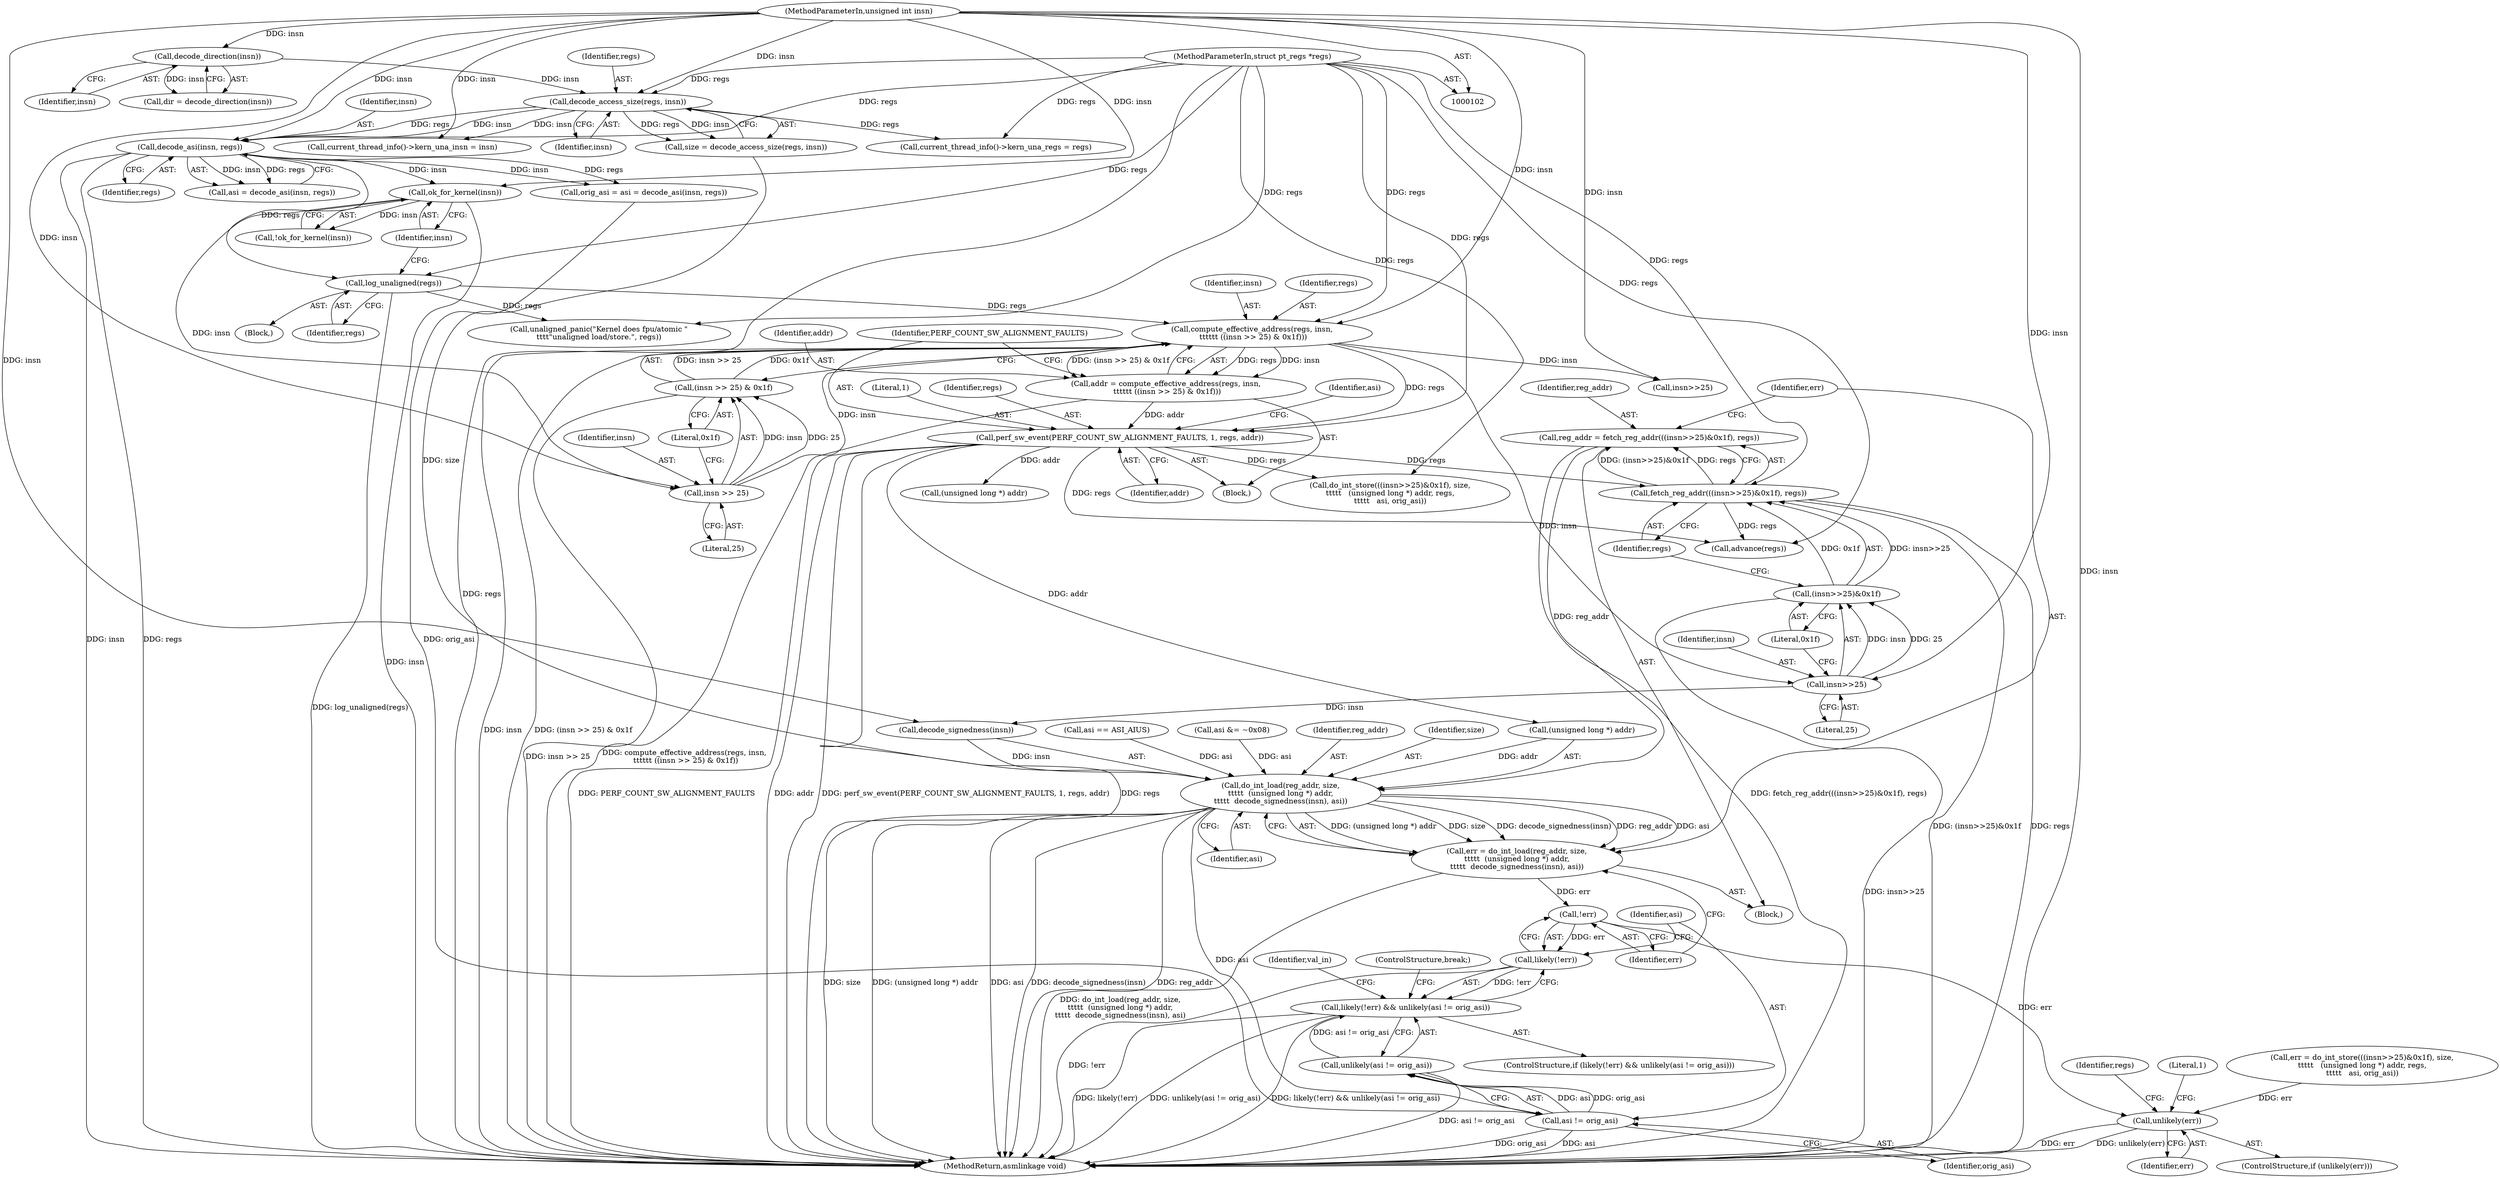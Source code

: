 digraph "0_linux_a8b0ca17b80e92faab46ee7179ba9e99ccb61233_39@pointer" {
"1000203" [label="(Call,reg_addr = fetch_reg_addr(((insn>>25)&0x1f), regs))"];
"1000205" [label="(Call,fetch_reg_addr(((insn>>25)&0x1f), regs))"];
"1000206" [label="(Call,(insn>>25)&0x1f)"];
"1000207" [label="(Call,insn>>25)"];
"1000172" [label="(Call,compute_effective_address(regs, insn,\n \t\t\t\t\t\t ((insn >> 25) & 0x1f)))"];
"1000144" [label="(Call,log_unaligned(regs))"];
"1000133" [label="(Call,decode_asi(insn, regs))"];
"1000104" [label="(MethodParameterIn,unsigned int insn)"];
"1000114" [label="(Call,decode_access_size(regs, insn))"];
"1000103" [label="(MethodParameterIn,struct pt_regs *regs)"];
"1000109" [label="(Call,decode_direction(insn))"];
"1000176" [label="(Call,insn >> 25)"];
"1000149" [label="(Call,ok_for_kernel(insn))"];
"1000175" [label="(Call,(insn >> 25) & 0x1f)"];
"1000180" [label="(Call,perf_sw_event(PERF_COUNT_SW_ALIGNMENT_FAULTS, 1, regs, addr))"];
"1000170" [label="(Call,addr = compute_effective_address(regs, insn,\n \t\t\t\t\t\t ((insn >> 25) & 0x1f)))"];
"1000214" [label="(Call,do_int_load(reg_addr, size,\n\t\t\t\t\t  (unsigned long *) addr,\n\t\t\t\t\t  decode_signedness(insn), asi))"];
"1000212" [label="(Call,err = do_int_load(reg_addr, size,\n\t\t\t\t\t  (unsigned long *) addr,\n\t\t\t\t\t  decode_signedness(insn), asi))"];
"1000226" [label="(Call,!err)"];
"1000225" [label="(Call,likely(!err))"];
"1000224" [label="(Call,likely(!err) && unlikely(asi != orig_asi))"];
"1000289" [label="(Call,unlikely(err))"];
"1000229" [label="(Call,asi != orig_asi)"];
"1000228" [label="(Call,unlikely(asi != orig_asi))"];
"1000290" [label="(Identifier,err)"];
"1000105" [label="(Block,)"];
"1000203" [label="(Call,reg_addr = fetch_reg_addr(((insn>>25)&0x1f), regs))"];
"1000145" [label="(Identifier,regs)"];
"1000131" [label="(Call,asi = decode_asi(insn, regs))"];
"1000172" [label="(Call,compute_effective_address(regs, insn,\n \t\t\t\t\t\t ((insn >> 25) & 0x1f)))"];
"1000209" [label="(Literal,25)"];
"1000115" [label="(Identifier,regs)"];
"1000119" [label="(Call,current_thread_info()->kern_una_regs = regs)"];
"1000183" [label="(Identifier,regs)"];
"1000186" [label="(Identifier,asi)"];
"1000278" [label="(Call,(unsigned long *) addr)"];
"1000212" [label="(Call,err = do_int_load(reg_addr, size,\n\t\t\t\t\t  (unsigned long *) addr,\n\t\t\t\t\t  decode_signedness(insn), asi))"];
"1000222" [label="(Identifier,asi)"];
"1000224" [label="(Call,likely(!err) && unlikely(asi != orig_asi))"];
"1000235" [label="(Identifier,val_in)"];
"1000170" [label="(Call,addr = compute_effective_address(regs, insn,\n \t\t\t\t\t\t ((insn >> 25) & 0x1f)))"];
"1000160" [label="(Call,unaligned_panic(\"Kernel does fpu/atomic \"\n\t\t\t\t\"unaligned load/store.\", regs))"];
"1000137" [label="(Call,asi == ASI_AIUS)"];
"1000150" [label="(Identifier,insn)"];
"1000296" [label="(MethodReturn,asmlinkage void)"];
"1000288" [label="(ControlStructure,if (unlikely(err)))"];
"1000206" [label="(Call,(insn>>25)&0x1f)"];
"1000175" [label="(Call,(insn >> 25) & 0x1f)"];
"1000295" [label="(Identifier,regs)"];
"1000204" [label="(Identifier,reg_addr)"];
"1000271" [label="(Call,do_int_store(((insn>>25)&0x1f), size,\n\t\t\t\t\t   (unsigned long *) addr, regs,\n\t\t\t\t\t   asi, orig_asi))"];
"1000144" [label="(Call,log_unaligned(regs))"];
"1000176" [label="(Call,insn >> 25)"];
"1000124" [label="(Call,current_thread_info()->kern_una_insn = insn)"];
"1000226" [label="(Call,!err)"];
"1000273" [label="(Call,insn>>25)"];
"1000177" [label="(Identifier,insn)"];
"1000114" [label="(Call,decode_access_size(regs, insn))"];
"1000166" [label="(Block,)"];
"1000181" [label="(Identifier,PERF_COUNT_SW_ALIGNMENT_FAULTS)"];
"1000134" [label="(Identifier,insn)"];
"1000180" [label="(Call,perf_sw_event(PERF_COUNT_SW_ALIGNMENT_FAULTS, 1, regs, addr))"];
"1000294" [label="(Call,advance(regs))"];
"1000116" [label="(Identifier,insn)"];
"1000230" [label="(Identifier,asi)"];
"1000228" [label="(Call,unlikely(asi != orig_asi))"];
"1000148" [label="(Call,!ok_for_kernel(insn))"];
"1000184" [label="(Identifier,addr)"];
"1000292" [label="(Literal,1)"];
"1000214" [label="(Call,do_int_load(reg_addr, size,\n\t\t\t\t\t  (unsigned long *) addr,\n\t\t\t\t\t  decode_signedness(insn), asi))"];
"1000135" [label="(Identifier,regs)"];
"1000195" [label="(Call,asi &= ~0x08)"];
"1000178" [label="(Literal,25)"];
"1000174" [label="(Identifier,insn)"];
"1000227" [label="(Identifier,err)"];
"1000208" [label="(Identifier,insn)"];
"1000220" [label="(Call,decode_signedness(insn))"];
"1000109" [label="(Call,decode_direction(insn))"];
"1000229" [label="(Call,asi != orig_asi)"];
"1000225" [label="(Call,likely(!err))"];
"1000289" [label="(Call,unlikely(err))"];
"1000223" [label="(ControlStructure,if (likely(!err) && unlikely(asi != orig_asi)))"];
"1000112" [label="(Call,size = decode_access_size(regs, insn))"];
"1000267" [label="(ControlStructure,break;)"];
"1000211" [label="(Identifier,regs)"];
"1000171" [label="(Identifier,addr)"];
"1000269" [label="(Call,err = do_int_store(((insn>>25)&0x1f), size,\n\t\t\t\t\t   (unsigned long *) addr, regs,\n\t\t\t\t\t   asi, orig_asi))"];
"1000213" [label="(Identifier,err)"];
"1000231" [label="(Identifier,orig_asi)"];
"1000173" [label="(Identifier,regs)"];
"1000207" [label="(Call,insn>>25)"];
"1000149" [label="(Call,ok_for_kernel(insn))"];
"1000179" [label="(Literal,0x1f)"];
"1000110" [label="(Identifier,insn)"];
"1000205" [label="(Call,fetch_reg_addr(((insn>>25)&0x1f), regs))"];
"1000215" [label="(Identifier,reg_addr)"];
"1000107" [label="(Call,dir = decode_direction(insn))"];
"1000216" [label="(Identifier,size)"];
"1000129" [label="(Call,orig_asi = asi = decode_asi(insn, regs))"];
"1000201" [label="(Block,)"];
"1000104" [label="(MethodParameterIn,unsigned int insn)"];
"1000133" [label="(Call,decode_asi(insn, regs))"];
"1000103" [label="(MethodParameterIn,struct pt_regs *regs)"];
"1000210" [label="(Literal,0x1f)"];
"1000217" [label="(Call,(unsigned long *) addr)"];
"1000182" [label="(Literal,1)"];
"1000203" -> "1000201"  [label="AST: "];
"1000203" -> "1000205"  [label="CFG: "];
"1000204" -> "1000203"  [label="AST: "];
"1000205" -> "1000203"  [label="AST: "];
"1000213" -> "1000203"  [label="CFG: "];
"1000203" -> "1000296"  [label="DDG: fetch_reg_addr(((insn>>25)&0x1f), regs)"];
"1000205" -> "1000203"  [label="DDG: (insn>>25)&0x1f"];
"1000205" -> "1000203"  [label="DDG: regs"];
"1000203" -> "1000214"  [label="DDG: reg_addr"];
"1000205" -> "1000211"  [label="CFG: "];
"1000206" -> "1000205"  [label="AST: "];
"1000211" -> "1000205"  [label="AST: "];
"1000205" -> "1000296"  [label="DDG: (insn>>25)&0x1f"];
"1000205" -> "1000296"  [label="DDG: regs"];
"1000206" -> "1000205"  [label="DDG: insn>>25"];
"1000206" -> "1000205"  [label="DDG: 0x1f"];
"1000180" -> "1000205"  [label="DDG: regs"];
"1000103" -> "1000205"  [label="DDG: regs"];
"1000205" -> "1000294"  [label="DDG: regs"];
"1000206" -> "1000210"  [label="CFG: "];
"1000207" -> "1000206"  [label="AST: "];
"1000210" -> "1000206"  [label="AST: "];
"1000211" -> "1000206"  [label="CFG: "];
"1000206" -> "1000296"  [label="DDG: insn>>25"];
"1000207" -> "1000206"  [label="DDG: insn"];
"1000207" -> "1000206"  [label="DDG: 25"];
"1000207" -> "1000209"  [label="CFG: "];
"1000208" -> "1000207"  [label="AST: "];
"1000209" -> "1000207"  [label="AST: "];
"1000210" -> "1000207"  [label="CFG: "];
"1000172" -> "1000207"  [label="DDG: insn"];
"1000104" -> "1000207"  [label="DDG: insn"];
"1000207" -> "1000220"  [label="DDG: insn"];
"1000172" -> "1000170"  [label="AST: "];
"1000172" -> "1000175"  [label="CFG: "];
"1000173" -> "1000172"  [label="AST: "];
"1000174" -> "1000172"  [label="AST: "];
"1000175" -> "1000172"  [label="AST: "];
"1000170" -> "1000172"  [label="CFG: "];
"1000172" -> "1000296"  [label="DDG: insn"];
"1000172" -> "1000296"  [label="DDG: (insn >> 25) & 0x1f"];
"1000172" -> "1000170"  [label="DDG: regs"];
"1000172" -> "1000170"  [label="DDG: insn"];
"1000172" -> "1000170"  [label="DDG: (insn >> 25) & 0x1f"];
"1000144" -> "1000172"  [label="DDG: regs"];
"1000103" -> "1000172"  [label="DDG: regs"];
"1000176" -> "1000172"  [label="DDG: insn"];
"1000104" -> "1000172"  [label="DDG: insn"];
"1000175" -> "1000172"  [label="DDG: insn >> 25"];
"1000175" -> "1000172"  [label="DDG: 0x1f"];
"1000172" -> "1000180"  [label="DDG: regs"];
"1000172" -> "1000273"  [label="DDG: insn"];
"1000144" -> "1000105"  [label="AST: "];
"1000144" -> "1000145"  [label="CFG: "];
"1000145" -> "1000144"  [label="AST: "];
"1000150" -> "1000144"  [label="CFG: "];
"1000144" -> "1000296"  [label="DDG: log_unaligned(regs)"];
"1000133" -> "1000144"  [label="DDG: regs"];
"1000103" -> "1000144"  [label="DDG: regs"];
"1000144" -> "1000160"  [label="DDG: regs"];
"1000133" -> "1000131"  [label="AST: "];
"1000133" -> "1000135"  [label="CFG: "];
"1000134" -> "1000133"  [label="AST: "];
"1000135" -> "1000133"  [label="AST: "];
"1000131" -> "1000133"  [label="CFG: "];
"1000133" -> "1000296"  [label="DDG: insn"];
"1000133" -> "1000296"  [label="DDG: regs"];
"1000133" -> "1000129"  [label="DDG: insn"];
"1000133" -> "1000129"  [label="DDG: regs"];
"1000133" -> "1000131"  [label="DDG: insn"];
"1000133" -> "1000131"  [label="DDG: regs"];
"1000104" -> "1000133"  [label="DDG: insn"];
"1000114" -> "1000133"  [label="DDG: insn"];
"1000114" -> "1000133"  [label="DDG: regs"];
"1000103" -> "1000133"  [label="DDG: regs"];
"1000133" -> "1000149"  [label="DDG: insn"];
"1000104" -> "1000102"  [label="AST: "];
"1000104" -> "1000296"  [label="DDG: insn"];
"1000104" -> "1000109"  [label="DDG: insn"];
"1000104" -> "1000114"  [label="DDG: insn"];
"1000104" -> "1000124"  [label="DDG: insn"];
"1000104" -> "1000149"  [label="DDG: insn"];
"1000104" -> "1000176"  [label="DDG: insn"];
"1000104" -> "1000220"  [label="DDG: insn"];
"1000104" -> "1000273"  [label="DDG: insn"];
"1000114" -> "1000112"  [label="AST: "];
"1000114" -> "1000116"  [label="CFG: "];
"1000115" -> "1000114"  [label="AST: "];
"1000116" -> "1000114"  [label="AST: "];
"1000112" -> "1000114"  [label="CFG: "];
"1000114" -> "1000112"  [label="DDG: regs"];
"1000114" -> "1000112"  [label="DDG: insn"];
"1000103" -> "1000114"  [label="DDG: regs"];
"1000109" -> "1000114"  [label="DDG: insn"];
"1000114" -> "1000119"  [label="DDG: regs"];
"1000114" -> "1000124"  [label="DDG: insn"];
"1000103" -> "1000102"  [label="AST: "];
"1000103" -> "1000296"  [label="DDG: regs"];
"1000103" -> "1000119"  [label="DDG: regs"];
"1000103" -> "1000160"  [label="DDG: regs"];
"1000103" -> "1000180"  [label="DDG: regs"];
"1000103" -> "1000271"  [label="DDG: regs"];
"1000103" -> "1000294"  [label="DDG: regs"];
"1000109" -> "1000107"  [label="AST: "];
"1000109" -> "1000110"  [label="CFG: "];
"1000110" -> "1000109"  [label="AST: "];
"1000107" -> "1000109"  [label="CFG: "];
"1000109" -> "1000107"  [label="DDG: insn"];
"1000176" -> "1000175"  [label="AST: "];
"1000176" -> "1000178"  [label="CFG: "];
"1000177" -> "1000176"  [label="AST: "];
"1000178" -> "1000176"  [label="AST: "];
"1000179" -> "1000176"  [label="CFG: "];
"1000176" -> "1000175"  [label="DDG: insn"];
"1000176" -> "1000175"  [label="DDG: 25"];
"1000149" -> "1000176"  [label="DDG: insn"];
"1000149" -> "1000148"  [label="AST: "];
"1000149" -> "1000150"  [label="CFG: "];
"1000150" -> "1000149"  [label="AST: "];
"1000148" -> "1000149"  [label="CFG: "];
"1000149" -> "1000296"  [label="DDG: insn"];
"1000149" -> "1000148"  [label="DDG: insn"];
"1000175" -> "1000179"  [label="CFG: "];
"1000179" -> "1000175"  [label="AST: "];
"1000175" -> "1000296"  [label="DDG: insn >> 25"];
"1000180" -> "1000166"  [label="AST: "];
"1000180" -> "1000184"  [label="CFG: "];
"1000181" -> "1000180"  [label="AST: "];
"1000182" -> "1000180"  [label="AST: "];
"1000183" -> "1000180"  [label="AST: "];
"1000184" -> "1000180"  [label="AST: "];
"1000186" -> "1000180"  [label="CFG: "];
"1000180" -> "1000296"  [label="DDG: PERF_COUNT_SW_ALIGNMENT_FAULTS"];
"1000180" -> "1000296"  [label="DDG: addr"];
"1000180" -> "1000296"  [label="DDG: perf_sw_event(PERF_COUNT_SW_ALIGNMENT_FAULTS, 1, regs, addr)"];
"1000180" -> "1000296"  [label="DDG: regs"];
"1000170" -> "1000180"  [label="DDG: addr"];
"1000180" -> "1000217"  [label="DDG: addr"];
"1000180" -> "1000278"  [label="DDG: addr"];
"1000180" -> "1000271"  [label="DDG: regs"];
"1000180" -> "1000294"  [label="DDG: regs"];
"1000170" -> "1000166"  [label="AST: "];
"1000171" -> "1000170"  [label="AST: "];
"1000181" -> "1000170"  [label="CFG: "];
"1000170" -> "1000296"  [label="DDG: compute_effective_address(regs, insn,\n \t\t\t\t\t\t ((insn >> 25) & 0x1f))"];
"1000214" -> "1000212"  [label="AST: "];
"1000214" -> "1000222"  [label="CFG: "];
"1000215" -> "1000214"  [label="AST: "];
"1000216" -> "1000214"  [label="AST: "];
"1000217" -> "1000214"  [label="AST: "];
"1000220" -> "1000214"  [label="AST: "];
"1000222" -> "1000214"  [label="AST: "];
"1000212" -> "1000214"  [label="CFG: "];
"1000214" -> "1000296"  [label="DDG: size"];
"1000214" -> "1000296"  [label="DDG: (unsigned long *) addr"];
"1000214" -> "1000296"  [label="DDG: asi"];
"1000214" -> "1000296"  [label="DDG: decode_signedness(insn)"];
"1000214" -> "1000296"  [label="DDG: reg_addr"];
"1000214" -> "1000212"  [label="DDG: (unsigned long *) addr"];
"1000214" -> "1000212"  [label="DDG: size"];
"1000214" -> "1000212"  [label="DDG: decode_signedness(insn)"];
"1000214" -> "1000212"  [label="DDG: reg_addr"];
"1000214" -> "1000212"  [label="DDG: asi"];
"1000112" -> "1000214"  [label="DDG: size"];
"1000217" -> "1000214"  [label="DDG: addr"];
"1000220" -> "1000214"  [label="DDG: insn"];
"1000137" -> "1000214"  [label="DDG: asi"];
"1000195" -> "1000214"  [label="DDG: asi"];
"1000214" -> "1000229"  [label="DDG: asi"];
"1000212" -> "1000201"  [label="AST: "];
"1000213" -> "1000212"  [label="AST: "];
"1000227" -> "1000212"  [label="CFG: "];
"1000212" -> "1000296"  [label="DDG: do_int_load(reg_addr, size,\n\t\t\t\t\t  (unsigned long *) addr,\n\t\t\t\t\t  decode_signedness(insn), asi)"];
"1000212" -> "1000226"  [label="DDG: err"];
"1000226" -> "1000225"  [label="AST: "];
"1000226" -> "1000227"  [label="CFG: "];
"1000227" -> "1000226"  [label="AST: "];
"1000225" -> "1000226"  [label="CFG: "];
"1000226" -> "1000225"  [label="DDG: err"];
"1000226" -> "1000289"  [label="DDG: err"];
"1000225" -> "1000224"  [label="AST: "];
"1000230" -> "1000225"  [label="CFG: "];
"1000224" -> "1000225"  [label="CFG: "];
"1000225" -> "1000296"  [label="DDG: !err"];
"1000225" -> "1000224"  [label="DDG: !err"];
"1000224" -> "1000223"  [label="AST: "];
"1000224" -> "1000228"  [label="CFG: "];
"1000228" -> "1000224"  [label="AST: "];
"1000235" -> "1000224"  [label="CFG: "];
"1000267" -> "1000224"  [label="CFG: "];
"1000224" -> "1000296"  [label="DDG: likely(!err)"];
"1000224" -> "1000296"  [label="DDG: unlikely(asi != orig_asi)"];
"1000224" -> "1000296"  [label="DDG: likely(!err) && unlikely(asi != orig_asi)"];
"1000228" -> "1000224"  [label="DDG: asi != orig_asi"];
"1000289" -> "1000288"  [label="AST: "];
"1000289" -> "1000290"  [label="CFG: "];
"1000290" -> "1000289"  [label="AST: "];
"1000292" -> "1000289"  [label="CFG: "];
"1000295" -> "1000289"  [label="CFG: "];
"1000289" -> "1000296"  [label="DDG: err"];
"1000289" -> "1000296"  [label="DDG: unlikely(err)"];
"1000269" -> "1000289"  [label="DDG: err"];
"1000229" -> "1000228"  [label="AST: "];
"1000229" -> "1000231"  [label="CFG: "];
"1000230" -> "1000229"  [label="AST: "];
"1000231" -> "1000229"  [label="AST: "];
"1000228" -> "1000229"  [label="CFG: "];
"1000229" -> "1000296"  [label="DDG: orig_asi"];
"1000229" -> "1000296"  [label="DDG: asi"];
"1000229" -> "1000228"  [label="DDG: asi"];
"1000229" -> "1000228"  [label="DDG: orig_asi"];
"1000129" -> "1000229"  [label="DDG: orig_asi"];
"1000228" -> "1000296"  [label="DDG: asi != orig_asi"];
}
